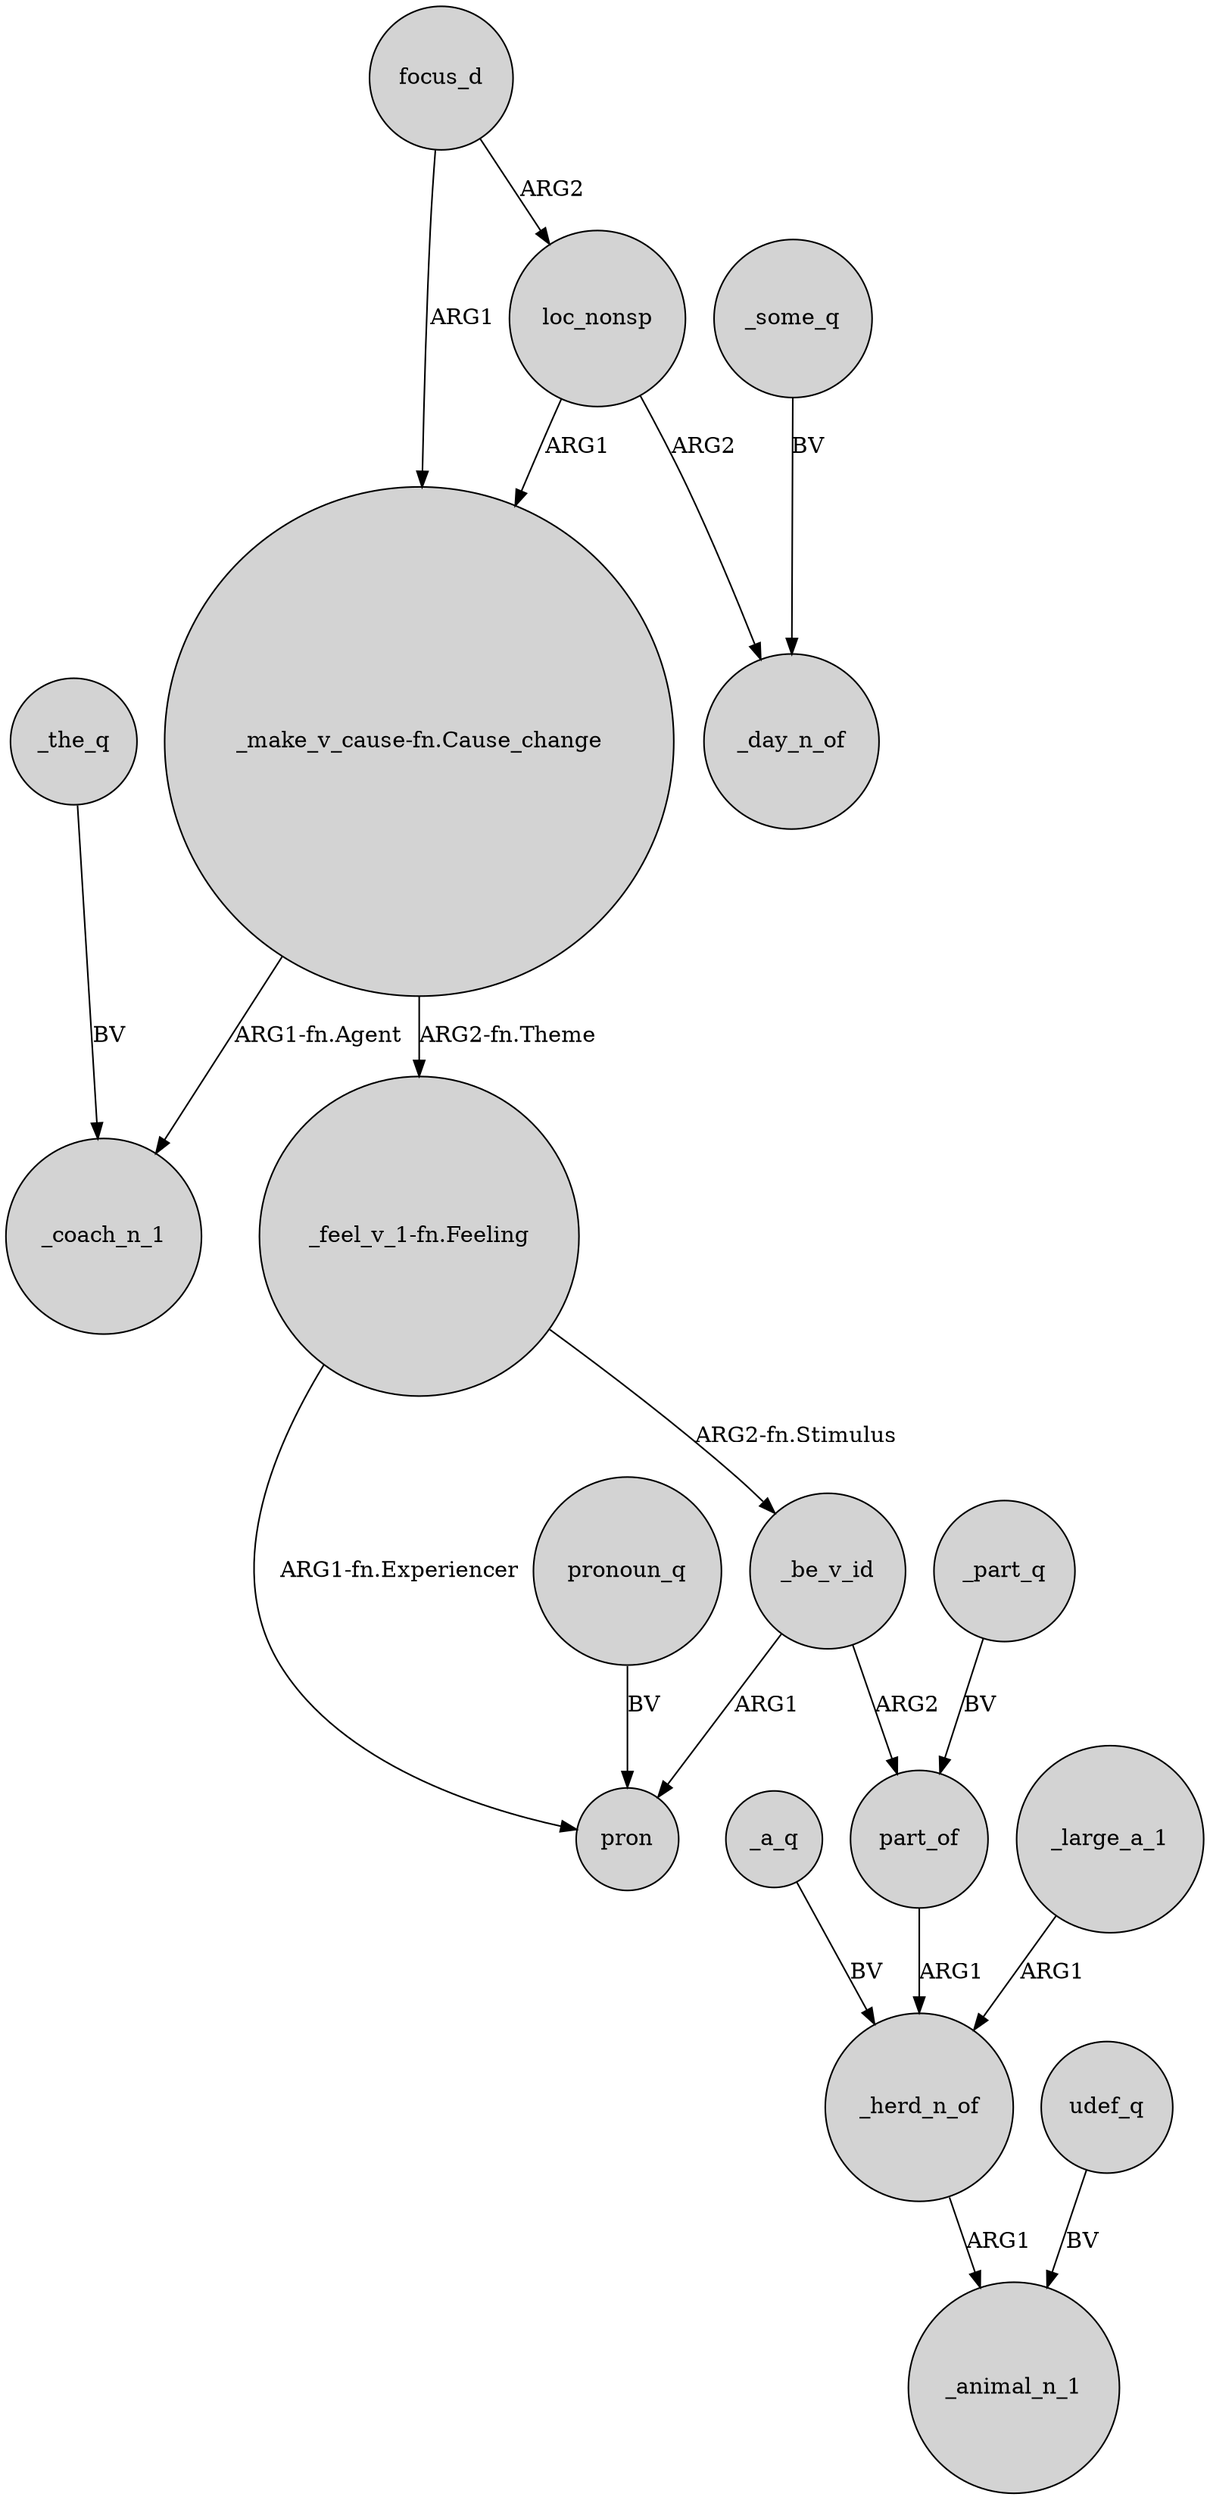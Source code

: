 digraph {
	node [shape=circle style=filled]
	"_make_v_cause-fn.Cause_change" -> _coach_n_1 [label="ARG1-fn.Agent"]
	focus_d -> loc_nonsp [label=ARG2]
	_a_q -> _herd_n_of [label=BV]
	_the_q -> _coach_n_1 [label=BV]
	_be_v_id -> pron [label=ARG1]
	_part_q -> part_of [label=BV]
	"_feel_v_1-fn.Feeling" -> pron [label="ARG1-fn.Experiencer"]
	loc_nonsp -> "_make_v_cause-fn.Cause_change" [label=ARG1]
	pronoun_q -> pron [label=BV]
	_some_q -> _day_n_of [label=BV]
	udef_q -> _animal_n_1 [label=BV]
	focus_d -> "_make_v_cause-fn.Cause_change" [label=ARG1]
	_large_a_1 -> _herd_n_of [label=ARG1]
	loc_nonsp -> _day_n_of [label=ARG2]
	_herd_n_of -> _animal_n_1 [label=ARG1]
	_be_v_id -> part_of [label=ARG2]
	"_make_v_cause-fn.Cause_change" -> "_feel_v_1-fn.Feeling" [label="ARG2-fn.Theme"]
	part_of -> _herd_n_of [label=ARG1]
	"_feel_v_1-fn.Feeling" -> _be_v_id [label="ARG2-fn.Stimulus"]
}
